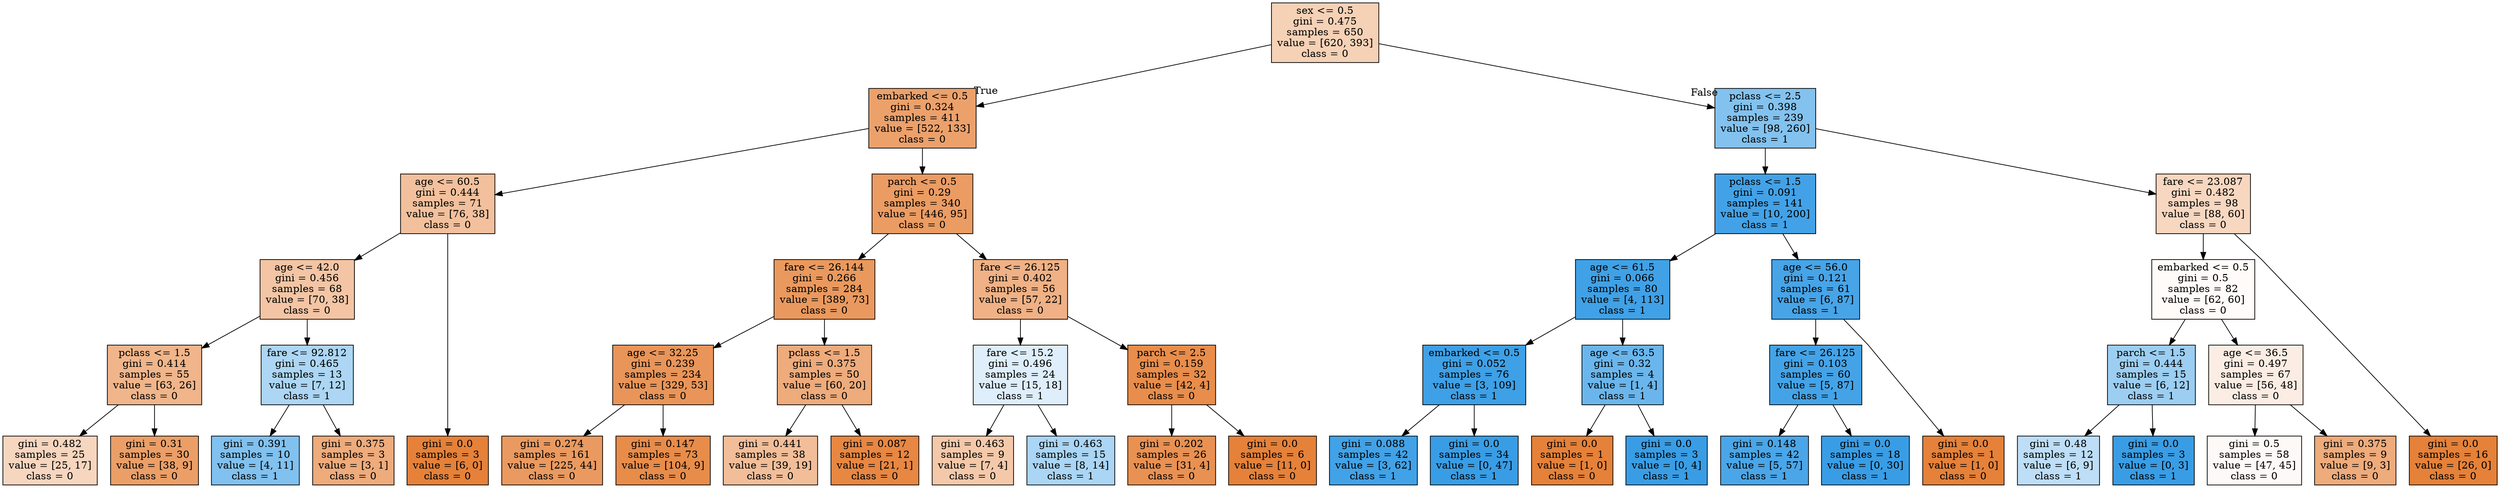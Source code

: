 digraph Tree {
node [shape=box, style="filled", color="black"] ;
graph [ranksep=equally, splines=polyline] ;
0 [label="sex <= 0.5\ngini = 0.475\nsamples = 650\nvalue = [620, 393]\nclass = 0", fillcolor="#e581395d"] ;
1 [label="embarked <= 0.5\ngini = 0.324\nsamples = 411\nvalue = [522, 133]\nclass = 0", fillcolor="#e58139be"] ;
0 -> 1 [labeldistance=2.5, labelangle=45, headlabel="True"] ;
2 [label="age <= 60.5\ngini = 0.444\nsamples = 71\nvalue = [76, 38]\nclass = 0", fillcolor="#e581397f"] ;
1 -> 2 ;
3 [label="age <= 42.0\ngini = 0.456\nsamples = 68\nvalue = [70, 38]\nclass = 0", fillcolor="#e5813975"] ;
2 -> 3 ;
4 [label="pclass <= 1.5\ngini = 0.414\nsamples = 55\nvalue = [63, 26]\nclass = 0", fillcolor="#e5813996"] ;
3 -> 4 ;
5 [label="gini = 0.482\nsamples = 25\nvalue = [25, 17]\nclass = 0", fillcolor="#e5813952"] ;
4 -> 5 ;
6 [label="gini = 0.31\nsamples = 30\nvalue = [38, 9]\nclass = 0", fillcolor="#e58139c3"] ;
4 -> 6 ;
7 [label="fare <= 92.812\ngini = 0.465\nsamples = 13\nvalue = [7, 12]\nclass = 1", fillcolor="#399de56a"] ;
3 -> 7 ;
8 [label="gini = 0.391\nsamples = 10\nvalue = [4, 11]\nclass = 1", fillcolor="#399de5a2"] ;
7 -> 8 ;
9 [label="gini = 0.375\nsamples = 3\nvalue = [3, 1]\nclass = 0", fillcolor="#e58139aa"] ;
7 -> 9 ;
10 [label="gini = 0.0\nsamples = 3\nvalue = [6, 0]\nclass = 0", fillcolor="#e58139ff"] ;
2 -> 10 ;
11 [label="parch <= 0.5\ngini = 0.29\nsamples = 340\nvalue = [446, 95]\nclass = 0", fillcolor="#e58139c9"] ;
1 -> 11 ;
12 [label="fare <= 26.144\ngini = 0.266\nsamples = 284\nvalue = [389, 73]\nclass = 0", fillcolor="#e58139cf"] ;
11 -> 12 ;
13 [label="age <= 32.25\ngini = 0.239\nsamples = 234\nvalue = [329, 53]\nclass = 0", fillcolor="#e58139d6"] ;
12 -> 13 ;
14 [label="gini = 0.274\nsamples = 161\nvalue = [225, 44]\nclass = 0", fillcolor="#e58139cd"] ;
13 -> 14 ;
15 [label="gini = 0.147\nsamples = 73\nvalue = [104, 9]\nclass = 0", fillcolor="#e58139e9"] ;
13 -> 15 ;
16 [label="pclass <= 1.5\ngini = 0.375\nsamples = 50\nvalue = [60, 20]\nclass = 0", fillcolor="#e58139aa"] ;
12 -> 16 ;
17 [label="gini = 0.441\nsamples = 38\nvalue = [39, 19]\nclass = 0", fillcolor="#e5813983"] ;
16 -> 17 ;
18 [label="gini = 0.087\nsamples = 12\nvalue = [21, 1]\nclass = 0", fillcolor="#e58139f3"] ;
16 -> 18 ;
19 [label="fare <= 26.125\ngini = 0.402\nsamples = 56\nvalue = [57, 22]\nclass = 0", fillcolor="#e581399d"] ;
11 -> 19 ;
20 [label="fare <= 15.2\ngini = 0.496\nsamples = 24\nvalue = [15, 18]\nclass = 1", fillcolor="#399de52a"] ;
19 -> 20 ;
21 [label="gini = 0.463\nsamples = 9\nvalue = [7, 4]\nclass = 0", fillcolor="#e581396d"] ;
20 -> 21 ;
22 [label="gini = 0.463\nsamples = 15\nvalue = [8, 14]\nclass = 1", fillcolor="#399de56d"] ;
20 -> 22 ;
23 [label="parch <= 2.5\ngini = 0.159\nsamples = 32\nvalue = [42, 4]\nclass = 0", fillcolor="#e58139e7"] ;
19 -> 23 ;
24 [label="gini = 0.202\nsamples = 26\nvalue = [31, 4]\nclass = 0", fillcolor="#e58139de"] ;
23 -> 24 ;
25 [label="gini = 0.0\nsamples = 6\nvalue = [11, 0]\nclass = 0", fillcolor="#e58139ff"] ;
23 -> 25 ;
26 [label="pclass <= 2.5\ngini = 0.398\nsamples = 239\nvalue = [98, 260]\nclass = 1", fillcolor="#399de59f"] ;
0 -> 26 [labeldistance=2.5, labelangle=-45, headlabel="False"] ;
27 [label="pclass <= 1.5\ngini = 0.091\nsamples = 141\nvalue = [10, 200]\nclass = 1", fillcolor="#399de5f2"] ;
26 -> 27 ;
28 [label="age <= 61.5\ngini = 0.066\nsamples = 80\nvalue = [4, 113]\nclass = 1", fillcolor="#399de5f6"] ;
27 -> 28 ;
29 [label="embarked <= 0.5\ngini = 0.052\nsamples = 76\nvalue = [3, 109]\nclass = 1", fillcolor="#399de5f8"] ;
28 -> 29 ;
30 [label="gini = 0.088\nsamples = 42\nvalue = [3, 62]\nclass = 1", fillcolor="#399de5f3"] ;
29 -> 30 ;
31 [label="gini = 0.0\nsamples = 34\nvalue = [0, 47]\nclass = 1", fillcolor="#399de5ff"] ;
29 -> 31 ;
32 [label="age <= 63.5\ngini = 0.32\nsamples = 4\nvalue = [1, 4]\nclass = 1", fillcolor="#399de5bf"] ;
28 -> 32 ;
33 [label="gini = 0.0\nsamples = 1\nvalue = [1, 0]\nclass = 0", fillcolor="#e58139ff"] ;
32 -> 33 ;
34 [label="gini = 0.0\nsamples = 3\nvalue = [0, 4]\nclass = 1", fillcolor="#399de5ff"] ;
32 -> 34 ;
35 [label="age <= 56.0\ngini = 0.121\nsamples = 61\nvalue = [6, 87]\nclass = 1", fillcolor="#399de5ed"] ;
27 -> 35 ;
36 [label="fare <= 26.125\ngini = 0.103\nsamples = 60\nvalue = [5, 87]\nclass = 1", fillcolor="#399de5f0"] ;
35 -> 36 ;
37 [label="gini = 0.148\nsamples = 42\nvalue = [5, 57]\nclass = 1", fillcolor="#399de5e9"] ;
36 -> 37 ;
38 [label="gini = 0.0\nsamples = 18\nvalue = [0, 30]\nclass = 1", fillcolor="#399de5ff"] ;
36 -> 38 ;
39 [label="gini = 0.0\nsamples = 1\nvalue = [1, 0]\nclass = 0", fillcolor="#e58139ff"] ;
35 -> 39 ;
40 [label="fare <= 23.087\ngini = 0.482\nsamples = 98\nvalue = [88, 60]\nclass = 0", fillcolor="#e5813951"] ;
26 -> 40 ;
41 [label="embarked <= 0.5\ngini = 0.5\nsamples = 82\nvalue = [62, 60]\nclass = 0", fillcolor="#e5813908"] ;
40 -> 41 ;
42 [label="parch <= 1.5\ngini = 0.444\nsamples = 15\nvalue = [6, 12]\nclass = 1", fillcolor="#399de57f"] ;
41 -> 42 ;
43 [label="gini = 0.48\nsamples = 12\nvalue = [6, 9]\nclass = 1", fillcolor="#399de555"] ;
42 -> 43 ;
44 [label="gini = 0.0\nsamples = 3\nvalue = [0, 3]\nclass = 1", fillcolor="#399de5ff"] ;
42 -> 44 ;
45 [label="age <= 36.5\ngini = 0.497\nsamples = 67\nvalue = [56, 48]\nclass = 0", fillcolor="#e5813924"] ;
41 -> 45 ;
46 [label="gini = 0.5\nsamples = 58\nvalue = [47, 45]\nclass = 0", fillcolor="#e581390b"] ;
45 -> 46 ;
47 [label="gini = 0.375\nsamples = 9\nvalue = [9, 3]\nclass = 0", fillcolor="#e58139aa"] ;
45 -> 47 ;
48 [label="gini = 0.0\nsamples = 16\nvalue = [26, 0]\nclass = 0", fillcolor="#e58139ff"] ;
40 -> 48 ;
{rank=same ; 0} ;
{rank=same ; 1; 26} ;
{rank=same ; 2; 11; 27; 40} ;
{rank=same ; 3; 12; 19; 28; 35; 41} ;
{rank=same ; 4; 7; 13; 16; 20; 23; 29; 32; 36; 42; 45} ;
{rank=same ; 5; 6; 8; 9; 10; 14; 15; 17; 18; 21; 22; 24; 25; 30; 31; 33; 34; 37; 38; 39; 43; 44; 46; 47; 48} ;
}